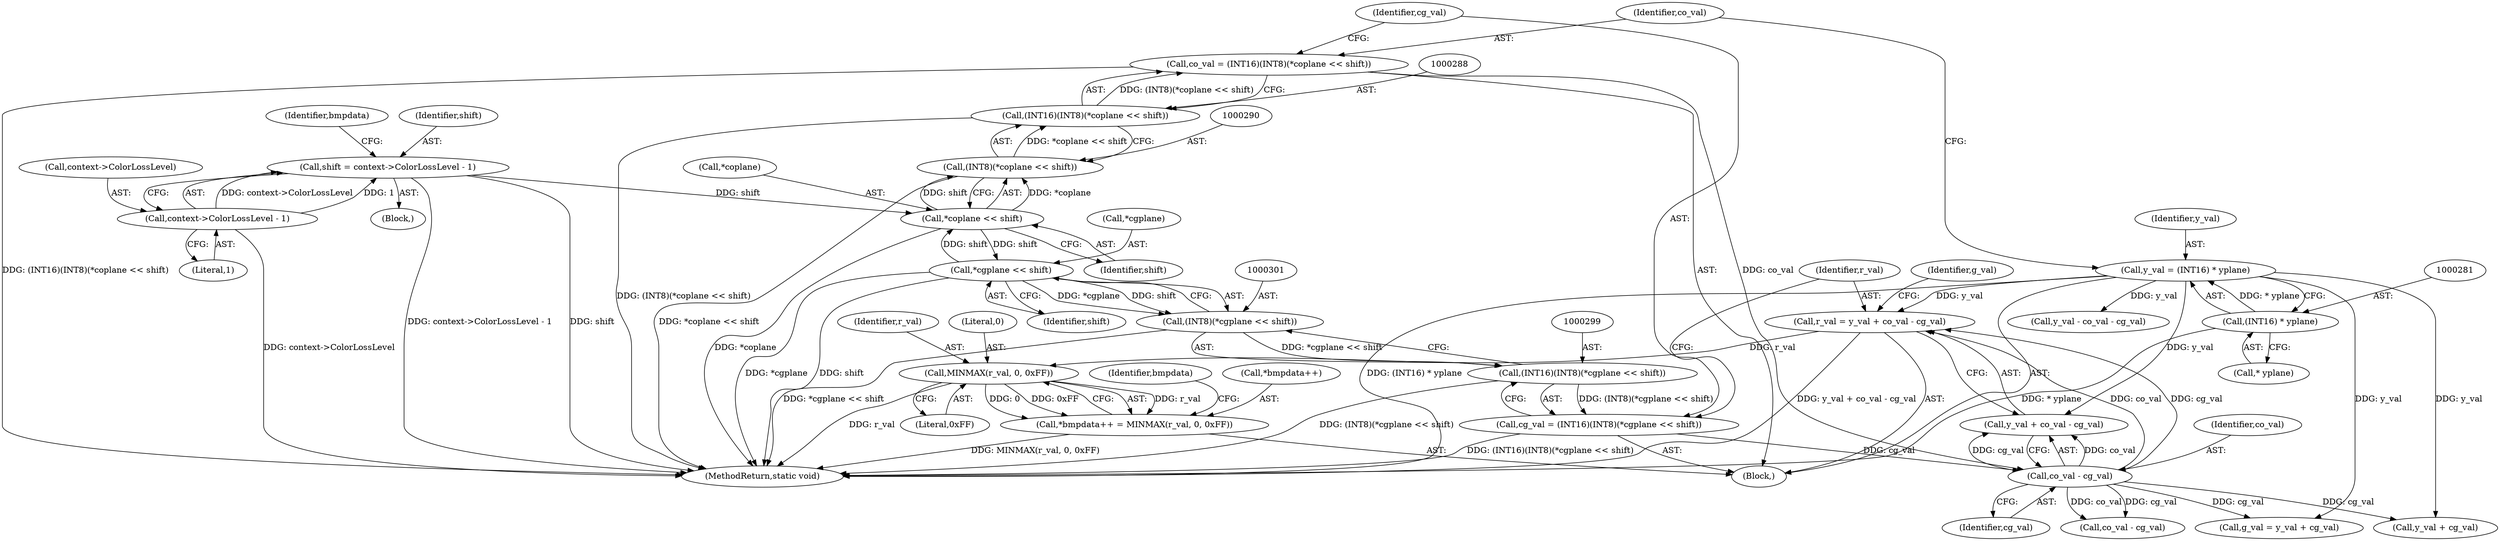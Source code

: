 digraph "1_FreeRDP_d1112c279bd1a327e8e4d0b5f371458bf2579659@integer" {
"1000307" [label="(Call,r_val = y_val + co_val - cg_val)"];
"1000278" [label="(Call,y_val = (INT16) * yplane)"];
"1000280" [label="(Call,(INT16) * yplane)"];
"1000311" [label="(Call,co_val - cg_val)"];
"1000285" [label="(Call,co_val = (INT16)(INT8)(*coplane << shift))"];
"1000287" [label="(Call,(INT16)(INT8)(*coplane << shift))"];
"1000289" [label="(Call,(INT8)(*coplane << shift))"];
"1000291" [label="(Call,*coplane << shift)"];
"1000302" [label="(Call,*cgplane << shift)"];
"1000122" [label="(Call,shift = context->ColorLossLevel - 1)"];
"1000124" [label="(Call,context->ColorLossLevel - 1)"];
"1000296" [label="(Call,cg_val = (INT16)(INT8)(*cgplane << shift))"];
"1000298" [label="(Call,(INT16)(INT8)(*cgplane << shift))"];
"1000300" [label="(Call,(INT8)(*cgplane << shift))"];
"1000348" [label="(Call,MINMAX(r_val, 0, 0xFF))"];
"1000344" [label="(Call,*bmpdata++ = MINMAX(r_val, 0, 0xFF))"];
"1000344" [label="(Call,*bmpdata++ = MINMAX(r_val, 0, 0xFF))"];
"1000325" [label="(Call,co_val - cg_val)"];
"1000298" [label="(Call,(INT16)(INT8)(*cgplane << shift))"];
"1000292" [label="(Call,*coplane)"];
"1000286" [label="(Identifier,co_val)"];
"1000279" [label="(Identifier,y_val)"];
"1000123" [label="(Identifier,shift)"];
"1000355" [label="(Identifier,bmpdata)"];
"1000303" [label="(Call,*cgplane)"];
"1000315" [label="(Call,g_val = y_val + cg_val)"];
"1000125" [label="(Call,context->ColorLossLevel)"];
"1000317" [label="(Call,y_val + cg_val)"];
"1000285" [label="(Call,co_val = (INT16)(INT8)(*coplane << shift))"];
"1000312" [label="(Identifier,co_val)"];
"1000323" [label="(Call,y_val - co_val - cg_val)"];
"1000316" [label="(Identifier,g_val)"];
"1000309" [label="(Call,y_val + co_val - cg_val)"];
"1000311" [label="(Call,co_val - cg_val)"];
"1000289" [label="(Call,(INT8)(*coplane << shift))"];
"1000297" [label="(Identifier,cg_val)"];
"1000345" [label="(Call,*bmpdata++)"];
"1000296" [label="(Call,cg_val = (INT16)(INT8)(*cgplane << shift))"];
"1000307" [label="(Call,r_val = y_val + co_val - cg_val)"];
"1000305" [label="(Identifier,shift)"];
"1000124" [label="(Call,context->ColorLossLevel - 1)"];
"1000276" [label="(Block,)"];
"1000131" [label="(Identifier,bmpdata)"];
"1000313" [label="(Identifier,cg_val)"];
"1000287" [label="(Call,(INT16)(INT8)(*coplane << shift))"];
"1000282" [label="(Call,* yplane)"];
"1000110" [label="(Block,)"];
"1000302" [label="(Call,*cgplane << shift)"];
"1000382" [label="(MethodReturn,static void)"];
"1000291" [label="(Call,*coplane << shift)"];
"1000349" [label="(Identifier,r_val)"];
"1000294" [label="(Identifier,shift)"];
"1000280" [label="(Call,(INT16) * yplane)"];
"1000351" [label="(Literal,0xFF)"];
"1000122" [label="(Call,shift = context->ColorLossLevel - 1)"];
"1000300" [label="(Call,(INT8)(*cgplane << shift))"];
"1000350" [label="(Literal,0)"];
"1000308" [label="(Identifier,r_val)"];
"1000128" [label="(Literal,1)"];
"1000348" [label="(Call,MINMAX(r_val, 0, 0xFF))"];
"1000278" [label="(Call,y_val = (INT16) * yplane)"];
"1000307" -> "1000276"  [label="AST: "];
"1000307" -> "1000309"  [label="CFG: "];
"1000308" -> "1000307"  [label="AST: "];
"1000309" -> "1000307"  [label="AST: "];
"1000316" -> "1000307"  [label="CFG: "];
"1000307" -> "1000382"  [label="DDG: y_val + co_val - cg_val"];
"1000278" -> "1000307"  [label="DDG: y_val"];
"1000311" -> "1000307"  [label="DDG: co_val"];
"1000311" -> "1000307"  [label="DDG: cg_val"];
"1000307" -> "1000348"  [label="DDG: r_val"];
"1000278" -> "1000276"  [label="AST: "];
"1000278" -> "1000280"  [label="CFG: "];
"1000279" -> "1000278"  [label="AST: "];
"1000280" -> "1000278"  [label="AST: "];
"1000286" -> "1000278"  [label="CFG: "];
"1000278" -> "1000382"  [label="DDG: (INT16) * yplane"];
"1000280" -> "1000278"  [label="DDG: * yplane"];
"1000278" -> "1000309"  [label="DDG: y_val"];
"1000278" -> "1000315"  [label="DDG: y_val"];
"1000278" -> "1000317"  [label="DDG: y_val"];
"1000278" -> "1000323"  [label="DDG: y_val"];
"1000280" -> "1000282"  [label="CFG: "];
"1000281" -> "1000280"  [label="AST: "];
"1000282" -> "1000280"  [label="AST: "];
"1000280" -> "1000382"  [label="DDG: * yplane"];
"1000311" -> "1000309"  [label="AST: "];
"1000311" -> "1000313"  [label="CFG: "];
"1000312" -> "1000311"  [label="AST: "];
"1000313" -> "1000311"  [label="AST: "];
"1000309" -> "1000311"  [label="CFG: "];
"1000311" -> "1000309"  [label="DDG: co_val"];
"1000311" -> "1000309"  [label="DDG: cg_val"];
"1000285" -> "1000311"  [label="DDG: co_val"];
"1000296" -> "1000311"  [label="DDG: cg_val"];
"1000311" -> "1000315"  [label="DDG: cg_val"];
"1000311" -> "1000317"  [label="DDG: cg_val"];
"1000311" -> "1000325"  [label="DDG: co_val"];
"1000311" -> "1000325"  [label="DDG: cg_val"];
"1000285" -> "1000276"  [label="AST: "];
"1000285" -> "1000287"  [label="CFG: "];
"1000286" -> "1000285"  [label="AST: "];
"1000287" -> "1000285"  [label="AST: "];
"1000297" -> "1000285"  [label="CFG: "];
"1000285" -> "1000382"  [label="DDG: (INT16)(INT8)(*coplane << shift)"];
"1000287" -> "1000285"  [label="DDG: (INT8)(*coplane << shift)"];
"1000287" -> "1000289"  [label="CFG: "];
"1000288" -> "1000287"  [label="AST: "];
"1000289" -> "1000287"  [label="AST: "];
"1000287" -> "1000382"  [label="DDG: (INT8)(*coplane << shift)"];
"1000289" -> "1000287"  [label="DDG: *coplane << shift"];
"1000289" -> "1000291"  [label="CFG: "];
"1000290" -> "1000289"  [label="AST: "];
"1000291" -> "1000289"  [label="AST: "];
"1000289" -> "1000382"  [label="DDG: *coplane << shift"];
"1000291" -> "1000289"  [label="DDG: *coplane"];
"1000291" -> "1000289"  [label="DDG: shift"];
"1000291" -> "1000294"  [label="CFG: "];
"1000292" -> "1000291"  [label="AST: "];
"1000294" -> "1000291"  [label="AST: "];
"1000291" -> "1000382"  [label="DDG: *coplane"];
"1000302" -> "1000291"  [label="DDG: shift"];
"1000122" -> "1000291"  [label="DDG: shift"];
"1000291" -> "1000302"  [label="DDG: shift"];
"1000302" -> "1000300"  [label="AST: "];
"1000302" -> "1000305"  [label="CFG: "];
"1000303" -> "1000302"  [label="AST: "];
"1000305" -> "1000302"  [label="AST: "];
"1000300" -> "1000302"  [label="CFG: "];
"1000302" -> "1000382"  [label="DDG: *cgplane"];
"1000302" -> "1000382"  [label="DDG: shift"];
"1000302" -> "1000300"  [label="DDG: *cgplane"];
"1000302" -> "1000300"  [label="DDG: shift"];
"1000122" -> "1000110"  [label="AST: "];
"1000122" -> "1000124"  [label="CFG: "];
"1000123" -> "1000122"  [label="AST: "];
"1000124" -> "1000122"  [label="AST: "];
"1000131" -> "1000122"  [label="CFG: "];
"1000122" -> "1000382"  [label="DDG: shift"];
"1000122" -> "1000382"  [label="DDG: context->ColorLossLevel - 1"];
"1000124" -> "1000122"  [label="DDG: context->ColorLossLevel"];
"1000124" -> "1000122"  [label="DDG: 1"];
"1000124" -> "1000128"  [label="CFG: "];
"1000125" -> "1000124"  [label="AST: "];
"1000128" -> "1000124"  [label="AST: "];
"1000124" -> "1000382"  [label="DDG: context->ColorLossLevel"];
"1000296" -> "1000276"  [label="AST: "];
"1000296" -> "1000298"  [label="CFG: "];
"1000297" -> "1000296"  [label="AST: "];
"1000298" -> "1000296"  [label="AST: "];
"1000308" -> "1000296"  [label="CFG: "];
"1000296" -> "1000382"  [label="DDG: (INT16)(INT8)(*cgplane << shift)"];
"1000298" -> "1000296"  [label="DDG: (INT8)(*cgplane << shift)"];
"1000298" -> "1000300"  [label="CFG: "];
"1000299" -> "1000298"  [label="AST: "];
"1000300" -> "1000298"  [label="AST: "];
"1000298" -> "1000382"  [label="DDG: (INT8)(*cgplane << shift)"];
"1000300" -> "1000298"  [label="DDG: *cgplane << shift"];
"1000301" -> "1000300"  [label="AST: "];
"1000300" -> "1000382"  [label="DDG: *cgplane << shift"];
"1000348" -> "1000344"  [label="AST: "];
"1000348" -> "1000351"  [label="CFG: "];
"1000349" -> "1000348"  [label="AST: "];
"1000350" -> "1000348"  [label="AST: "];
"1000351" -> "1000348"  [label="AST: "];
"1000344" -> "1000348"  [label="CFG: "];
"1000348" -> "1000382"  [label="DDG: r_val"];
"1000348" -> "1000344"  [label="DDG: r_val"];
"1000348" -> "1000344"  [label="DDG: 0"];
"1000348" -> "1000344"  [label="DDG: 0xFF"];
"1000344" -> "1000276"  [label="AST: "];
"1000345" -> "1000344"  [label="AST: "];
"1000355" -> "1000344"  [label="CFG: "];
"1000344" -> "1000382"  [label="DDG: MINMAX(r_val, 0, 0xFF)"];
}
